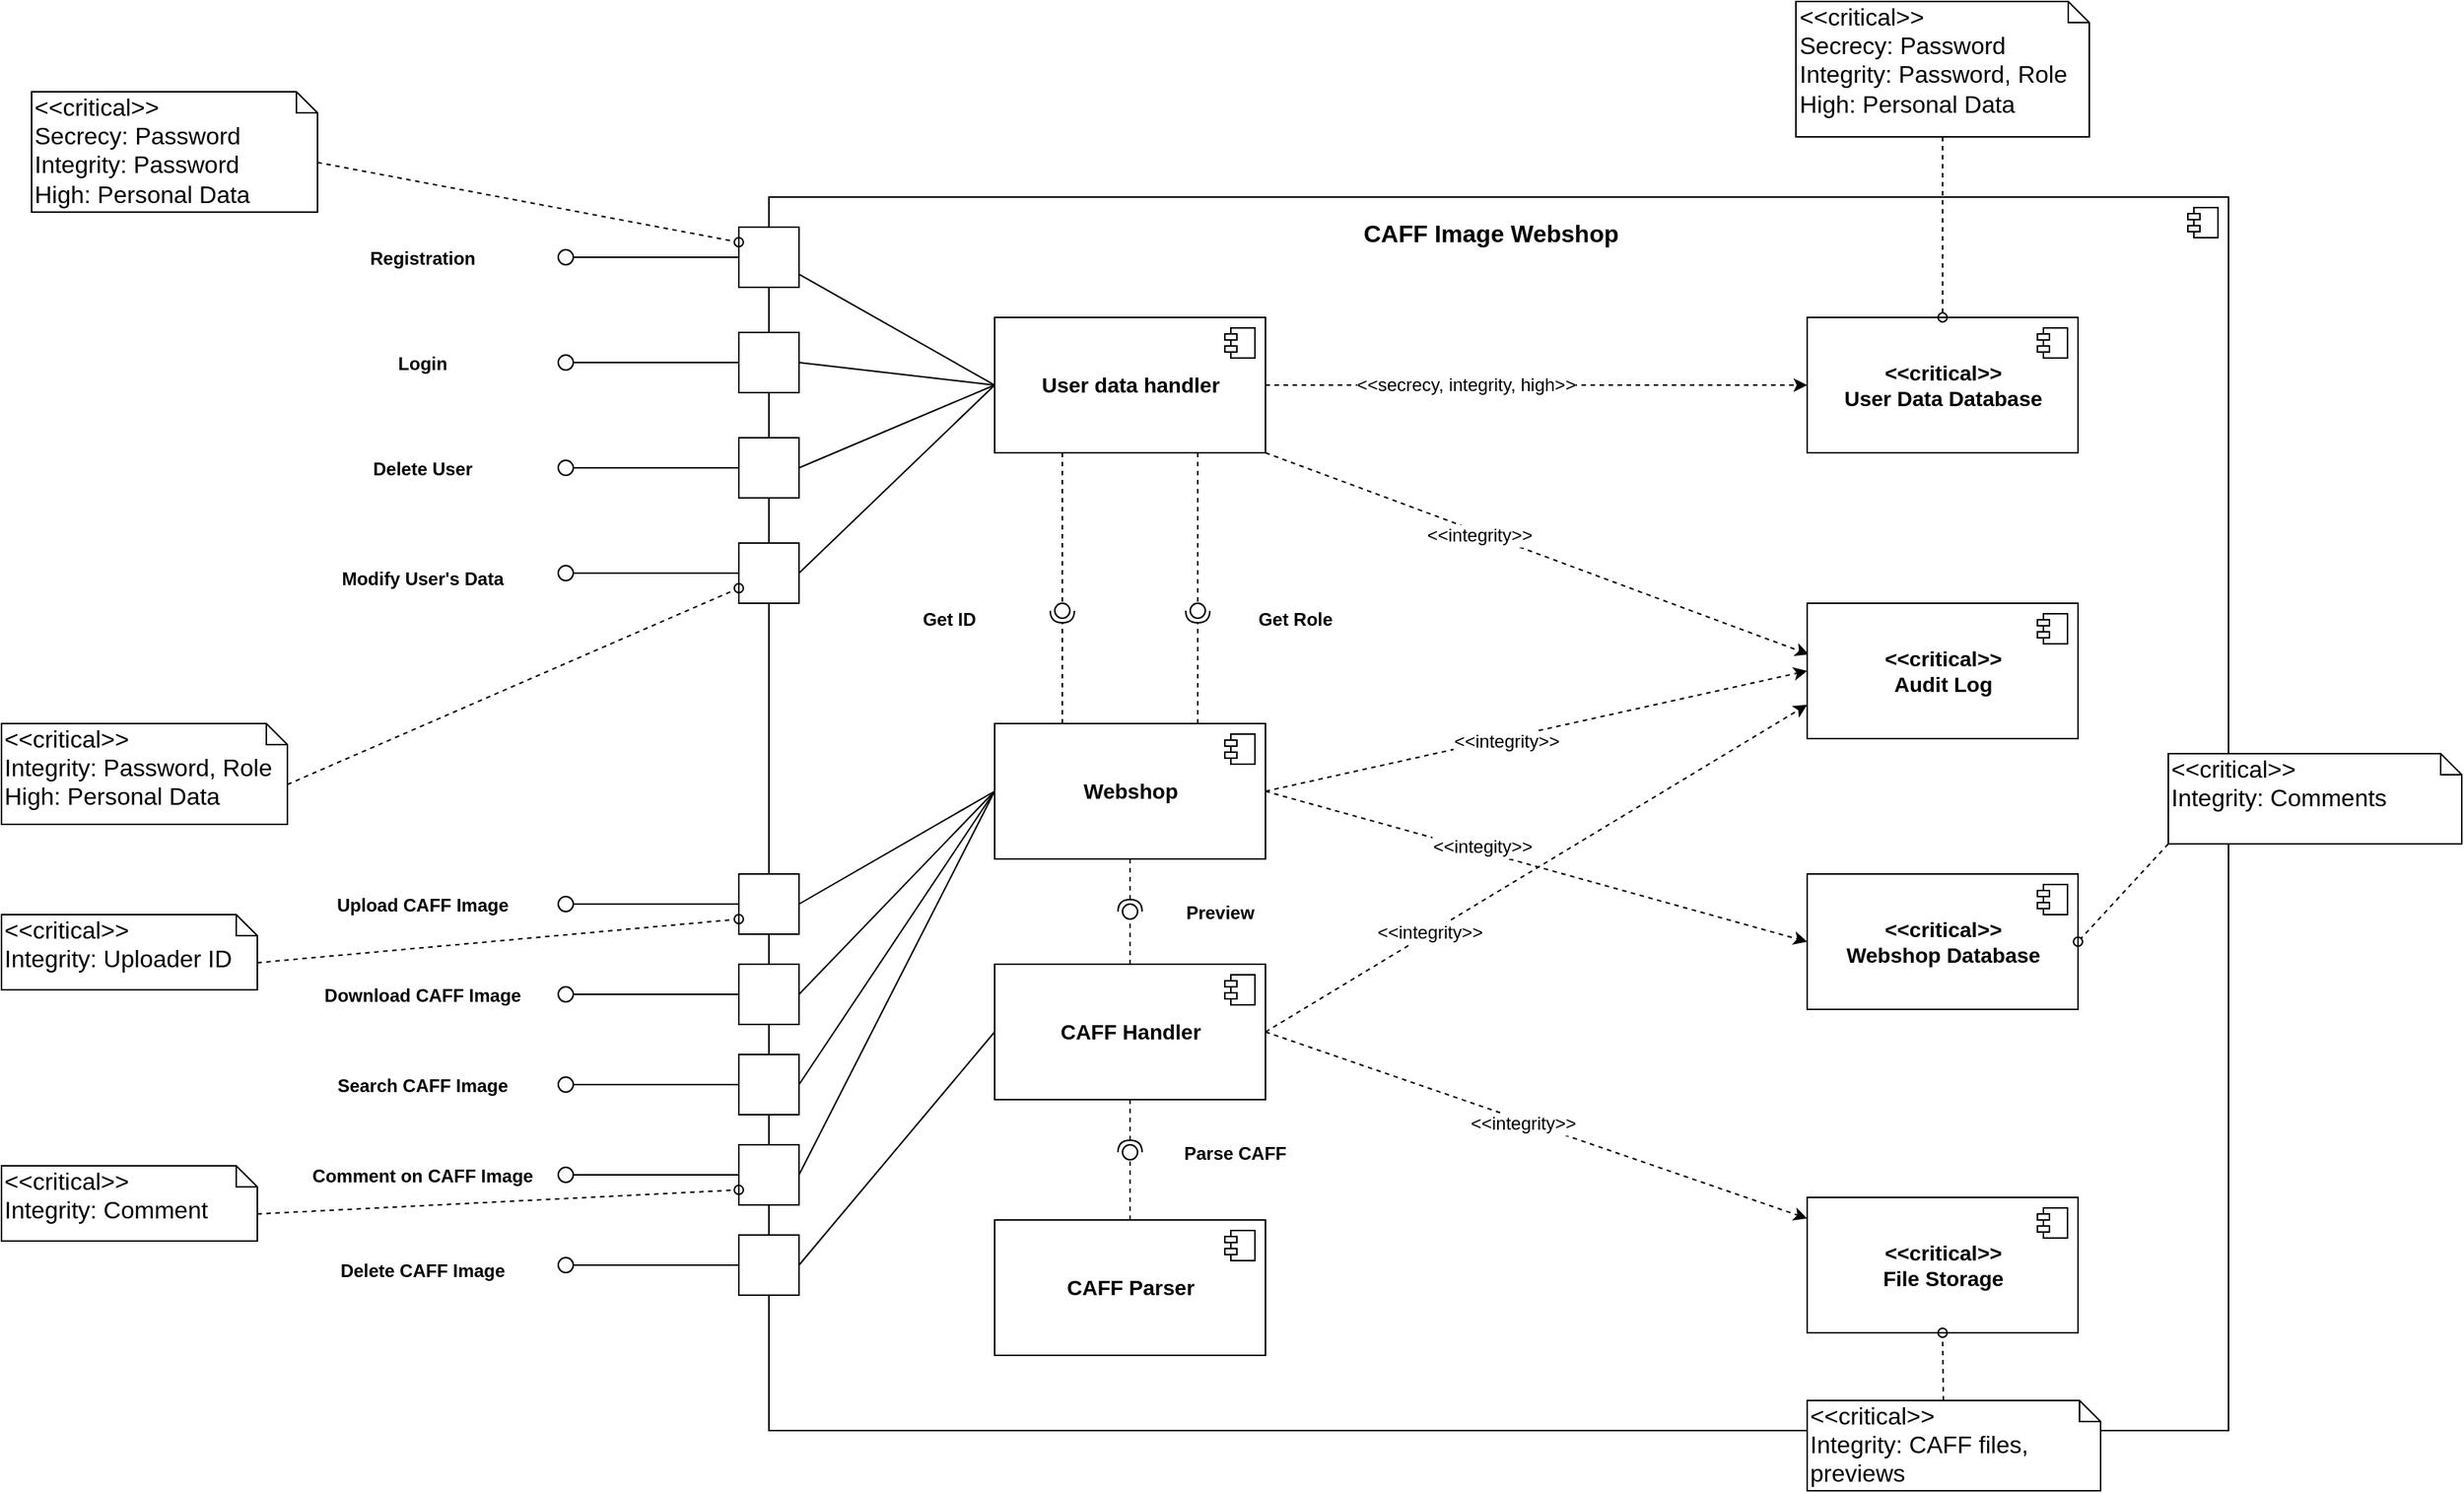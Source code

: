 <mxfile version="13.8.0" type="device"><diagram name="Page-1" id="5f0bae14-7c28-e335-631c-24af17079c00"><mxGraphModel dx="1384" dy="697" grid="1" gridSize="10" guides="1" tooltips="1" connect="1" arrows="1" fold="1" page="1" pageScale="1" pageWidth="2336" pageHeight="1654" background="#ffffff" math="0" shadow="0"><root><mxCell id="0"/><mxCell id="1" parent="0"/><mxCell id="bfVSDGWMhE9fx68twoCt-98" value="" style="group" parent="1" vertex="1" connectable="0"><mxGeometry x="620" y="290" width="990" height="860" as="geometry"/></mxCell><mxCell id="bfVSDGWMhE9fx68twoCt-9" value="" style="group" parent="bfVSDGWMhE9fx68twoCt-98" vertex="1" connectable="0"><mxGeometry width="990" height="860" as="geometry"/></mxCell><mxCell id="bfVSDGWMhE9fx68twoCt-7" value="" style="html=1;dropTarget=0;" parent="bfVSDGWMhE9fx68twoCt-9" vertex="1"><mxGeometry width="970" height="820" as="geometry"/></mxCell><mxCell id="bfVSDGWMhE9fx68twoCt-8" value="" style="shape=module;jettyWidth=8;jettyHeight=4;" parent="bfVSDGWMhE9fx68twoCt-7" vertex="1"><mxGeometry x="1" width="20" height="20" relative="1" as="geometry"><mxPoint x="-27" y="7" as="offset"/></mxGeometry></mxCell><mxCell id="bfVSDGWMhE9fx68twoCt-15" style="rounded=0;orthogonalLoop=1;jettySize=auto;html=1;exitX=1;exitY=0.5;exitDx=0;exitDy=0;entryX=0;entryY=0.5;entryDx=0;entryDy=0;dashed=1;" parent="bfVSDGWMhE9fx68twoCt-9" source="bfVSDGWMhE9fx68twoCt-5" target="bfVSDGWMhE9fx68twoCt-12" edge="1"><mxGeometry relative="1" as="geometry"/></mxCell><mxCell id="oaKc1U413clgue7g19aS-78" value="&lt;font style=&quot;font-size: 12px&quot;&gt;&amp;lt;&amp;lt;secrecy, integrity, high&amp;gt;&amp;gt;&lt;/font&gt;" style="edgeLabel;html=1;align=center;verticalAlign=middle;resizable=0;points=[];" vertex="1" connectable="0" parent="bfVSDGWMhE9fx68twoCt-15"><mxGeometry x="-0.26" relative="1" as="geometry"><mxPoint as="offset"/></mxGeometry></mxCell><mxCell id="bfVSDGWMhE9fx68twoCt-22" style="edgeStyle=none;rounded=0;orthogonalLoop=1;jettySize=auto;html=1;exitX=1;exitY=1;exitDx=0;exitDy=0;entryX=0.006;entryY=0.378;entryDx=0;entryDy=0;entryPerimeter=0;dashed=1;" parent="bfVSDGWMhE9fx68twoCt-9" source="bfVSDGWMhE9fx68twoCt-5" target="bfVSDGWMhE9fx68twoCt-19" edge="1"><mxGeometry relative="1" as="geometry"/></mxCell><mxCell id="oaKc1U413clgue7g19aS-79" value="&lt;font style=&quot;font-size: 12px&quot;&gt;&amp;lt;&amp;lt;integrity&amp;gt;&amp;gt;&lt;/font&gt;" style="edgeLabel;html=1;align=center;verticalAlign=middle;resizable=0;points=[];" vertex="1" connectable="0" parent="bfVSDGWMhE9fx68twoCt-22"><mxGeometry x="-0.206" y="-2" relative="1" as="geometry"><mxPoint x="-1" as="offset"/></mxGeometry></mxCell><mxCell id="bfVSDGWMhE9fx68twoCt-5" value="&lt;b&gt;&lt;font style=&quot;font-size: 14px&quot;&gt;User data handler&lt;br&gt;&lt;/font&gt;&lt;/b&gt;" style="html=1;dropTarget=0;" parent="bfVSDGWMhE9fx68twoCt-9" vertex="1"><mxGeometry x="150" y="80" width="180" height="90" as="geometry"/></mxCell><mxCell id="bfVSDGWMhE9fx68twoCt-6" value="" style="shape=module;jettyWidth=8;jettyHeight=4;" parent="bfVSDGWMhE9fx68twoCt-5" vertex="1"><mxGeometry x="1" width="20" height="20" relative="1" as="geometry"><mxPoint x="-27" y="7" as="offset"/></mxGeometry></mxCell><mxCell id="bfVSDGWMhE9fx68twoCt-18" style="edgeStyle=none;rounded=0;orthogonalLoop=1;jettySize=auto;html=1;exitX=1;exitY=0.5;exitDx=0;exitDy=0;dashed=1;" parent="bfVSDGWMhE9fx68twoCt-9" source="oaKc1U413clgue7g19aS-55" target="bfVSDGWMhE9fx68twoCt-16" edge="1"><mxGeometry relative="1" as="geometry"/></mxCell><mxCell id="oaKc1U413clgue7g19aS-83" value="&lt;font style=&quot;font-size: 12px&quot;&gt;&amp;lt;&amp;lt;integrity&amp;gt;&amp;gt;&lt;/font&gt;" style="edgeLabel;html=1;align=center;verticalAlign=middle;resizable=0;points=[];" vertex="1" connectable="0" parent="bfVSDGWMhE9fx68twoCt-18"><mxGeometry x="-0.049" y="-2" relative="1" as="geometry"><mxPoint as="offset"/></mxGeometry></mxCell><mxCell id="bfVSDGWMhE9fx68twoCt-23" style="edgeStyle=none;rounded=0;orthogonalLoop=1;jettySize=auto;html=1;exitX=1;exitY=0.5;exitDx=0;exitDy=0;entryX=0;entryY=0.5;entryDx=0;entryDy=0;dashed=1;" parent="bfVSDGWMhE9fx68twoCt-9" source="bfVSDGWMhE9fx68twoCt-10" target="bfVSDGWMhE9fx68twoCt-19" edge="1"><mxGeometry relative="1" as="geometry"/></mxCell><mxCell id="oaKc1U413clgue7g19aS-80" value="&lt;font style=&quot;font-size: 12px&quot;&gt;&amp;lt;&amp;lt;integrity&amp;gt;&amp;gt;&lt;/font&gt;" style="edgeLabel;html=1;align=center;verticalAlign=middle;resizable=0;points=[];" vertex="1" connectable="0" parent="bfVSDGWMhE9fx68twoCt-23"><mxGeometry x="-0.115" y="-3" relative="1" as="geometry"><mxPoint y="-1" as="offset"/></mxGeometry></mxCell><mxCell id="oaKc1U413clgue7g19aS-64" style="edgeStyle=none;rounded=0;orthogonalLoop=1;jettySize=auto;html=1;exitX=1;exitY=0.5;exitDx=0;exitDy=0;entryX=0;entryY=0.5;entryDx=0;entryDy=0;dashed=1;endArrow=classic;endFill=1;" edge="1" parent="bfVSDGWMhE9fx68twoCt-9" source="bfVSDGWMhE9fx68twoCt-10" target="oaKc1U413clgue7g19aS-62"><mxGeometry relative="1" as="geometry"/></mxCell><mxCell id="oaKc1U413clgue7g19aS-81" value="&lt;font style=&quot;font-size: 12px&quot;&gt;&amp;lt;&amp;lt;integity&amp;gt;&amp;gt;&lt;/font&gt;" style="edgeLabel;html=1;align=center;verticalAlign=middle;resizable=0;points=[];" vertex="1" connectable="0" parent="oaKc1U413clgue7g19aS-64"><mxGeometry x="-0.205" y="3" relative="1" as="geometry"><mxPoint as="offset"/></mxGeometry></mxCell><mxCell id="bfVSDGWMhE9fx68twoCt-10" value="&lt;font style=&quot;font-size: 14px&quot;&gt;&lt;b&gt;Webshop&lt;br&gt;&lt;/b&gt;&lt;/font&gt;" style="html=1;dropTarget=0;" parent="bfVSDGWMhE9fx68twoCt-9" vertex="1"><mxGeometry x="150" y="350" width="180" height="90" as="geometry"/></mxCell><mxCell id="bfVSDGWMhE9fx68twoCt-11" value="" style="shape=module;jettyWidth=8;jettyHeight=4;" parent="bfVSDGWMhE9fx68twoCt-10" vertex="1"><mxGeometry x="1" width="20" height="20" relative="1" as="geometry"><mxPoint x="-27" y="7" as="offset"/></mxGeometry></mxCell><mxCell id="bfVSDGWMhE9fx68twoCt-12" value="&lt;b&gt;&lt;font style=&quot;font-size: 14px&quot;&gt;&amp;lt;&amp;lt;critical&amp;gt;&amp;gt;&lt;br&gt;User Data Database&lt;/font&gt;&lt;/b&gt;" style="html=1;dropTarget=0;" parent="bfVSDGWMhE9fx68twoCt-9" vertex="1"><mxGeometry x="690" y="80" width="180" height="90" as="geometry"/></mxCell><mxCell id="bfVSDGWMhE9fx68twoCt-13" value="" style="shape=module;jettyWidth=8;jettyHeight=4;" parent="bfVSDGWMhE9fx68twoCt-12" vertex="1"><mxGeometry x="1" width="20" height="20" relative="1" as="geometry"><mxPoint x="-27" y="7" as="offset"/></mxGeometry></mxCell><mxCell id="bfVSDGWMhE9fx68twoCt-16" value="&lt;b&gt;&lt;font style=&quot;font-size: 14px&quot;&gt;&amp;lt;&amp;lt;critical&amp;gt;&amp;gt;&lt;br&gt;File Storage&lt;br&gt;&lt;/font&gt;&lt;/b&gt;" style="html=1;dropTarget=0;" parent="bfVSDGWMhE9fx68twoCt-9" vertex="1"><mxGeometry x="690" y="665" width="180" height="90" as="geometry"/></mxCell><mxCell id="bfVSDGWMhE9fx68twoCt-17" value="" style="shape=module;jettyWidth=8;jettyHeight=4;" parent="bfVSDGWMhE9fx68twoCt-16" vertex="1"><mxGeometry x="1" width="20" height="20" relative="1" as="geometry"><mxPoint x="-27" y="7" as="offset"/></mxGeometry></mxCell><mxCell id="bfVSDGWMhE9fx68twoCt-19" value="&lt;b&gt;&lt;font style=&quot;font-size: 14px&quot;&gt;&amp;lt;&amp;lt;critical&amp;gt;&amp;gt;&lt;br&gt;Audit Log&lt;br&gt;&lt;/font&gt;&lt;/b&gt;" style="html=1;dropTarget=0;" parent="bfVSDGWMhE9fx68twoCt-9" vertex="1"><mxGeometry x="690" y="270" width="180" height="90" as="geometry"/></mxCell><mxCell id="bfVSDGWMhE9fx68twoCt-20" value="" style="shape=module;jettyWidth=8;jettyHeight=4;" parent="bfVSDGWMhE9fx68twoCt-19" vertex="1"><mxGeometry x="1" width="20" height="20" relative="1" as="geometry"><mxPoint x="-27" y="7" as="offset"/></mxGeometry></mxCell><mxCell id="bfVSDGWMhE9fx68twoCt-30" value="Get ID" style="text;align=center;fontStyle=1;verticalAlign=middle;spacingLeft=3;spacingRight=3;strokeColor=none;rotatable=0;points=[[0,0.5],[1,0.5]];portConstraint=eastwest;" parent="bfVSDGWMhE9fx68twoCt-9" vertex="1"><mxGeometry x="80" y="267" width="80" height="26" as="geometry"/></mxCell><mxCell id="bfVSDGWMhE9fx68twoCt-36" value="" style="ellipse;whiteSpace=wrap;html=1;fontFamily=Helvetica;fontSize=12;fontColor=#000000;align=center;strokeColor=#000000;fillColor=#ffffff;points=[];aspect=fixed;resizable=0;" parent="bfVSDGWMhE9fx68twoCt-9" vertex="1"><mxGeometry x="190" y="270" width="10" height="10" as="geometry"/></mxCell><mxCell id="bfVSDGWMhE9fx68twoCt-35" value="" style="rounded=0;orthogonalLoop=1;jettySize=auto;html=1;endArrow=halfCircle;endFill=0;entryX=0.5;entryY=0.5;entryDx=0;entryDy=0;endSize=6;strokeWidth=1;dashed=1;exitX=0.25;exitY=0;exitDx=0;exitDy=0;" parent="bfVSDGWMhE9fx68twoCt-9" source="bfVSDGWMhE9fx68twoCt-10" target="bfVSDGWMhE9fx68twoCt-36" edge="1"><mxGeometry relative="1" as="geometry"><mxPoint x="740" y="635" as="sourcePoint"/><Array as="points"/></mxGeometry></mxCell><mxCell id="bfVSDGWMhE9fx68twoCt-34" value="" style="rounded=0;orthogonalLoop=1;jettySize=auto;html=1;endArrow=none;endFill=0;dashed=1;exitX=0.25;exitY=1;exitDx=0;exitDy=0;" parent="bfVSDGWMhE9fx68twoCt-9" source="bfVSDGWMhE9fx68twoCt-5" target="bfVSDGWMhE9fx68twoCt-36" edge="1"><mxGeometry relative="1" as="geometry"><mxPoint x="700" y="635" as="sourcePoint"/></mxGeometry></mxCell><mxCell id="bfVSDGWMhE9fx68twoCt-40" value="Get Role" style="text;align=center;fontStyle=1;verticalAlign=middle;spacingLeft=3;spacingRight=3;strokeColor=none;rotatable=0;points=[[0,0.5],[1,0.5]];portConstraint=eastwest;" parent="bfVSDGWMhE9fx68twoCt-9" vertex="1"><mxGeometry x="310" y="267" width="80" height="26" as="geometry"/></mxCell><mxCell id="bfVSDGWMhE9fx68twoCt-127" value="" style="group" parent="bfVSDGWMhE9fx68twoCt-9" vertex="1" connectable="0"><mxGeometry x="-140" y="690" width="160" height="40" as="geometry"/></mxCell><mxCell id="bfVSDGWMhE9fx68twoCt-128" value="" style="whiteSpace=wrap;html=1;aspect=fixed;" parent="bfVSDGWMhE9fx68twoCt-127" vertex="1"><mxGeometry x="120" width="40" height="40" as="geometry"/></mxCell><mxCell id="bfVSDGWMhE9fx68twoCt-129" value="" style="rounded=0;orthogonalLoop=1;jettySize=auto;html=1;endArrow=none;endFill=0;exitX=0;exitY=0.5;exitDx=0;exitDy=0;" parent="bfVSDGWMhE9fx68twoCt-127" source="bfVSDGWMhE9fx68twoCt-128" target="bfVSDGWMhE9fx68twoCt-130" edge="1"><mxGeometry relative="1" as="geometry"><mxPoint x="290" y="305" as="sourcePoint"/></mxGeometry></mxCell><mxCell id="bfVSDGWMhE9fx68twoCt-130" value="" style="ellipse;whiteSpace=wrap;html=1;fontFamily=Helvetica;fontSize=12;fontColor=#000000;align=center;strokeColor=#000000;fillColor=#ffffff;points=[];aspect=fixed;resizable=0;" parent="bfVSDGWMhE9fx68twoCt-127" vertex="1"><mxGeometry y="15" width="10" height="10" as="geometry"/></mxCell><mxCell id="bfVSDGWMhE9fx68twoCt-122" value="" style="group" parent="bfVSDGWMhE9fx68twoCt-9" vertex="1" connectable="0"><mxGeometry x="-140" y="230" width="160" height="40" as="geometry"/></mxCell><mxCell id="bfVSDGWMhE9fx68twoCt-123" value="" style="whiteSpace=wrap;html=1;aspect=fixed;" parent="bfVSDGWMhE9fx68twoCt-122" vertex="1"><mxGeometry x="120" width="40" height="40" as="geometry"/></mxCell><mxCell id="bfVSDGWMhE9fx68twoCt-124" value="" style="rounded=0;orthogonalLoop=1;jettySize=auto;html=1;endArrow=none;endFill=0;exitX=0;exitY=0.5;exitDx=0;exitDy=0;" parent="bfVSDGWMhE9fx68twoCt-122" source="bfVSDGWMhE9fx68twoCt-123" target="bfVSDGWMhE9fx68twoCt-125" edge="1"><mxGeometry relative="1" as="geometry"><mxPoint x="290" y="305" as="sourcePoint"/></mxGeometry></mxCell><mxCell id="bfVSDGWMhE9fx68twoCt-125" value="" style="ellipse;whiteSpace=wrap;html=1;fontFamily=Helvetica;fontSize=12;fontColor=#000000;align=center;strokeColor=#000000;fillColor=#ffffff;points=[];aspect=fixed;resizable=0;" parent="bfVSDGWMhE9fx68twoCt-122" vertex="1"><mxGeometry y="15" width="10" height="10" as="geometry"/></mxCell><mxCell id="bfVSDGWMhE9fx68twoCt-162" style="edgeStyle=none;rounded=0;orthogonalLoop=1;jettySize=auto;html=1;exitX=1;exitY=0.5;exitDx=0;exitDy=0;entryX=0;entryY=0.5;entryDx=0;entryDy=0;endArrow=none;endFill=0;" parent="bfVSDGWMhE9fx68twoCt-9" source="bfVSDGWMhE9fx68twoCt-123" target="bfVSDGWMhE9fx68twoCt-5" edge="1"><mxGeometry relative="1" as="geometry"/></mxCell><mxCell id="bfVSDGWMhE9fx68twoCt-167" style="edgeStyle=none;rounded=0;orthogonalLoop=1;jettySize=auto;html=1;exitX=1;exitY=0.5;exitDx=0;exitDy=0;entryX=0;entryY=0.5;entryDx=0;entryDy=0;endArrow=none;endFill=0;" parent="bfVSDGWMhE9fx68twoCt-9" source="bfVSDGWMhE9fx68twoCt-128" target="oaKc1U413clgue7g19aS-55" edge="1"><mxGeometry relative="1" as="geometry"/></mxCell><mxCell id="bfVSDGWMhE9fx68twoCt-168" value="CAFF Image Webshop" style="text;align=center;fontStyle=1;verticalAlign=middle;spacingLeft=3;spacingRight=3;strokeColor=none;rotatable=0;points=[[0,0.5],[1,0.5]];portConstraint=eastwest;fontSize=16;" parent="bfVSDGWMhE9fx68twoCt-9" vertex="1"><mxGeometry x="440" y="10" width="80" height="26" as="geometry"/></mxCell><mxCell id="oaKc1U413clgue7g19aS-1" value="&lt;font style=&quot;font-size: 14px&quot;&gt;&lt;b&gt;CAFF Parser&lt;br&gt;&lt;/b&gt;&lt;/font&gt;" style="html=1;dropTarget=0;" vertex="1" parent="bfVSDGWMhE9fx68twoCt-9"><mxGeometry x="150" y="680" width="180" height="90" as="geometry"/></mxCell><mxCell id="oaKc1U413clgue7g19aS-2" value="" style="shape=module;jettyWidth=8;jettyHeight=4;" vertex="1" parent="oaKc1U413clgue7g19aS-1"><mxGeometry x="1" width="20" height="20" relative="1" as="geometry"><mxPoint x="-27" y="7" as="offset"/></mxGeometry></mxCell><mxCell id="oaKc1U413clgue7g19aS-8" value="" style="rounded=0;orthogonalLoop=1;jettySize=auto;html=1;endArrow=none;endFill=0;exitX=0.5;exitY=0;exitDx=0;exitDy=0;dashed=1;" edge="1" target="oaKc1U413clgue7g19aS-10" parent="bfVSDGWMhE9fx68twoCt-9" source="oaKc1U413clgue7g19aS-1"><mxGeometry relative="1" as="geometry"><mxPoint x="175" y="639" as="sourcePoint"/></mxGeometry></mxCell><mxCell id="oaKc1U413clgue7g19aS-9" value="" style="rounded=0;orthogonalLoop=1;jettySize=auto;html=1;endArrow=halfCircle;endFill=0;entryX=0.5;entryY=0.5;entryDx=0;entryDy=0;endSize=6;strokeWidth=1;exitX=0.5;exitY=1;exitDx=0;exitDy=0;dashed=1;" edge="1" target="oaKc1U413clgue7g19aS-10" parent="bfVSDGWMhE9fx68twoCt-9" source="oaKc1U413clgue7g19aS-55"><mxGeometry relative="1" as="geometry"><mxPoint x="215" y="639" as="sourcePoint"/></mxGeometry></mxCell><mxCell id="oaKc1U413clgue7g19aS-10" value="" style="ellipse;whiteSpace=wrap;html=1;fontFamily=Helvetica;fontSize=12;fontColor=#000000;align=center;strokeColor=#000000;fillColor=#ffffff;points=[];aspect=fixed;resizable=0;" vertex="1" parent="bfVSDGWMhE9fx68twoCt-9"><mxGeometry x="235" y="630" width="10" height="10" as="geometry"/></mxCell><mxCell id="oaKc1U413clgue7g19aS-11" value="Parse CAFF" style="text;align=center;fontStyle=1;verticalAlign=middle;spacingLeft=3;spacingRight=3;strokeColor=none;rotatable=0;points=[[0,0.5],[1,0.5]];portConstraint=eastwest;" vertex="1" parent="bfVSDGWMhE9fx68twoCt-9"><mxGeometry x="270" y="622" width="80" height="26" as="geometry"/></mxCell><mxCell id="oaKc1U413clgue7g19aS-61" style="rounded=0;orthogonalLoop=1;jettySize=auto;html=1;exitX=1;exitY=0.5;exitDx=0;exitDy=0;entryX=0;entryY=0.75;entryDx=0;entryDy=0;dashed=1;endArrow=classic;endFill=1;" edge="1" parent="bfVSDGWMhE9fx68twoCt-9" source="oaKc1U413clgue7g19aS-55" target="bfVSDGWMhE9fx68twoCt-19"><mxGeometry relative="1" as="geometry"/></mxCell><mxCell id="oaKc1U413clgue7g19aS-82" value="&lt;font style=&quot;font-size: 12px&quot;&gt;&amp;lt;&amp;lt;integrity&amp;gt;&amp;gt;&lt;/font&gt;" style="edgeLabel;html=1;align=center;verticalAlign=middle;resizable=0;points=[];" vertex="1" connectable="0" parent="oaKc1U413clgue7g19aS-61"><mxGeometry x="-0.393" relative="1" as="geometry"><mxPoint as="offset"/></mxGeometry></mxCell><mxCell id="oaKc1U413clgue7g19aS-55" value="&lt;font style=&quot;font-size: 14px&quot;&gt;&lt;b&gt;CAFF Handler&lt;br&gt;&lt;/b&gt;&lt;/font&gt;" style="html=1;dropTarget=0;" vertex="1" parent="bfVSDGWMhE9fx68twoCt-9"><mxGeometry x="150" y="510" width="180" height="90" as="geometry"/></mxCell><mxCell id="oaKc1U413clgue7g19aS-56" value="" style="shape=module;jettyWidth=8;jettyHeight=4;" vertex="1" parent="oaKc1U413clgue7g19aS-55"><mxGeometry x="1" width="20" height="20" relative="1" as="geometry"><mxPoint x="-27" y="7" as="offset"/></mxGeometry></mxCell><mxCell id="oaKc1U413clgue7g19aS-57" value="" style="rounded=0;orthogonalLoop=1;jettySize=auto;html=1;endArrow=none;endFill=0;dashed=1;exitX=0.5;exitY=0;exitDx=0;exitDy=0;" edge="1" target="oaKc1U413clgue7g19aS-59" parent="bfVSDGWMhE9fx68twoCt-9" source="oaKc1U413clgue7g19aS-55"><mxGeometry relative="1" as="geometry"><mxPoint x="230" y="488" as="sourcePoint"/></mxGeometry></mxCell><mxCell id="oaKc1U413clgue7g19aS-58" value="" style="rounded=0;orthogonalLoop=1;jettySize=auto;html=1;endArrow=halfCircle;endFill=0;entryX=0.5;entryY=0.5;entryDx=0;entryDy=0;endSize=6;strokeWidth=1;dashed=1;exitX=0.5;exitY=1;exitDx=0;exitDy=0;" edge="1" target="oaKc1U413clgue7g19aS-59" parent="bfVSDGWMhE9fx68twoCt-9" source="bfVSDGWMhE9fx68twoCt-10"><mxGeometry relative="1" as="geometry"><mxPoint x="270" y="488" as="sourcePoint"/></mxGeometry></mxCell><mxCell id="oaKc1U413clgue7g19aS-59" value="" style="ellipse;whiteSpace=wrap;html=1;fontFamily=Helvetica;fontSize=12;fontColor=#000000;align=center;strokeColor=#000000;fillColor=#ffffff;points=[];aspect=fixed;resizable=0;" vertex="1" parent="bfVSDGWMhE9fx68twoCt-9"><mxGeometry x="235" y="470" width="10" height="10" as="geometry"/></mxCell><mxCell id="oaKc1U413clgue7g19aS-60" value="Preview" style="text;align=center;fontStyle=1;verticalAlign=middle;spacingLeft=3;spacingRight=3;strokeColor=none;rotatable=0;points=[[0,0.5],[1,0.5]];portConstraint=eastwest;" vertex="1" parent="bfVSDGWMhE9fx68twoCt-9"><mxGeometry x="260" y="462" width="80" height="26" as="geometry"/></mxCell><mxCell id="oaKc1U413clgue7g19aS-62" value="&lt;b&gt;&lt;font style=&quot;font-size: 14px&quot;&gt;&amp;lt;&amp;lt;critical&amp;gt;&amp;gt;&lt;br&gt;Webshop Database&lt;br&gt;&lt;/font&gt;&lt;/b&gt;" style="html=1;dropTarget=0;" vertex="1" parent="bfVSDGWMhE9fx68twoCt-9"><mxGeometry x="690" y="450" width="180" height="90" as="geometry"/></mxCell><mxCell id="oaKc1U413clgue7g19aS-63" value="" style="shape=module;jettyWidth=8;jettyHeight=4;" vertex="1" parent="oaKc1U413clgue7g19aS-62"><mxGeometry x="1" width="20" height="20" relative="1" as="geometry"><mxPoint x="-27" y="7" as="offset"/></mxGeometry></mxCell><mxCell id="oaKc1U413clgue7g19aS-69" style="edgeStyle=none;rounded=0;orthogonalLoop=1;jettySize=auto;html=1;exitX=0;exitY=0;exitDx=90.5;exitDy=0;exitPerimeter=0;entryX=0.5;entryY=1;entryDx=0;entryDy=0;dashed=1;endArrow=oval;endFill=0;" edge="1" parent="bfVSDGWMhE9fx68twoCt-9" source="oaKc1U413clgue7g19aS-68" target="bfVSDGWMhE9fx68twoCt-16"><mxGeometry relative="1" as="geometry"/></mxCell><mxCell id="oaKc1U413clgue7g19aS-68" value="&lt;div&gt;&amp;lt;&amp;lt;critical&amp;gt;&amp;gt;&lt;/div&gt;&lt;div&gt;Integrity: CAFF files, previews&lt;br&gt;&lt;/div&gt;" style="shape=note;whiteSpace=wrap;html=1;size=14;verticalAlign=top;align=left;spacingTop=-6;fontSize=16;" vertex="1" parent="bfVSDGWMhE9fx68twoCt-9"><mxGeometry x="690" y="800" width="195" height="60" as="geometry"/></mxCell><mxCell id="bfVSDGWMhE9fx68twoCt-39" value="" style="ellipse;whiteSpace=wrap;html=1;fontFamily=Helvetica;fontSize=12;fontColor=#000000;align=center;strokeColor=#000000;fillColor=#ffffff;points=[];aspect=fixed;resizable=0;" parent="bfVSDGWMhE9fx68twoCt-98" vertex="1"><mxGeometry x="280" y="270" width="10" height="10" as="geometry"/></mxCell><mxCell id="bfVSDGWMhE9fx68twoCt-37" value="" style="rounded=0;orthogonalLoop=1;jettySize=auto;html=1;endArrow=none;endFill=0;dashed=1;exitX=0.75;exitY=1;exitDx=0;exitDy=0;" parent="bfVSDGWMhE9fx68twoCt-98" source="bfVSDGWMhE9fx68twoCt-5" target="bfVSDGWMhE9fx68twoCt-39" edge="1"><mxGeometry relative="1" as="geometry"><mxPoint x="1140" y="805" as="sourcePoint"/></mxGeometry></mxCell><mxCell id="bfVSDGWMhE9fx68twoCt-38" value="" style="rounded=0;orthogonalLoop=1;jettySize=auto;html=1;endArrow=halfCircle;endFill=0;entryX=0.5;entryY=0.5;entryDx=0;entryDy=0;endSize=6;strokeWidth=1;dashed=1;exitX=0.75;exitY=0;exitDx=0;exitDy=0;" parent="bfVSDGWMhE9fx68twoCt-98" source="bfVSDGWMhE9fx68twoCt-10" target="bfVSDGWMhE9fx68twoCt-39" edge="1"><mxGeometry relative="1" as="geometry"><mxPoint x="1180" y="805" as="sourcePoint"/></mxGeometry></mxCell><mxCell id="bfVSDGWMhE9fx68twoCt-108" value="" style="group" parent="1" vertex="1" connectable="0"><mxGeometry x="480" y="310" width="160" height="40" as="geometry"/></mxCell><mxCell id="bfVSDGWMhE9fx68twoCt-70" value="" style="whiteSpace=wrap;html=1;aspect=fixed;" parent="bfVSDGWMhE9fx68twoCt-108" vertex="1"><mxGeometry x="120" width="40" height="40" as="geometry"/></mxCell><mxCell id="bfVSDGWMhE9fx68twoCt-105" value="" style="rounded=0;orthogonalLoop=1;jettySize=auto;html=1;endArrow=none;endFill=0;exitX=0;exitY=0.5;exitDx=0;exitDy=0;" parent="bfVSDGWMhE9fx68twoCt-108" source="bfVSDGWMhE9fx68twoCt-70" target="bfVSDGWMhE9fx68twoCt-107" edge="1"><mxGeometry relative="1" as="geometry"><mxPoint x="290" y="305" as="sourcePoint"/></mxGeometry></mxCell><mxCell id="bfVSDGWMhE9fx68twoCt-107" value="" style="ellipse;whiteSpace=wrap;html=1;fontFamily=Helvetica;fontSize=12;fontColor=#000000;align=center;strokeColor=#000000;fillColor=#ffffff;points=[];aspect=fixed;resizable=0;" parent="bfVSDGWMhE9fx68twoCt-108" vertex="1"><mxGeometry y="15" width="10" height="10" as="geometry"/></mxCell><mxCell id="bfVSDGWMhE9fx68twoCt-114" value="" style="group" parent="1" vertex="1" connectable="0"><mxGeometry x="480" y="380" width="160" height="40" as="geometry"/></mxCell><mxCell id="bfVSDGWMhE9fx68twoCt-115" value="" style="whiteSpace=wrap;html=1;aspect=fixed;" parent="bfVSDGWMhE9fx68twoCt-114" vertex="1"><mxGeometry x="120" width="40" height="40" as="geometry"/></mxCell><mxCell id="bfVSDGWMhE9fx68twoCt-116" value="" style="rounded=0;orthogonalLoop=1;jettySize=auto;html=1;endArrow=none;endFill=0;exitX=0;exitY=0.5;exitDx=0;exitDy=0;" parent="bfVSDGWMhE9fx68twoCt-114" source="bfVSDGWMhE9fx68twoCt-115" target="bfVSDGWMhE9fx68twoCt-117" edge="1"><mxGeometry relative="1" as="geometry"><mxPoint x="290" y="305" as="sourcePoint"/></mxGeometry></mxCell><mxCell id="bfVSDGWMhE9fx68twoCt-117" value="" style="ellipse;whiteSpace=wrap;html=1;fontFamily=Helvetica;fontSize=12;fontColor=#000000;align=center;strokeColor=#000000;fillColor=#ffffff;points=[];aspect=fixed;resizable=0;" parent="bfVSDGWMhE9fx68twoCt-114" vertex="1"><mxGeometry y="15" width="10" height="10" as="geometry"/></mxCell><mxCell id="bfVSDGWMhE9fx68twoCt-118" value="" style="group" parent="1" vertex="1" connectable="0"><mxGeometry x="480" y="450" width="160" height="40" as="geometry"/></mxCell><mxCell id="bfVSDGWMhE9fx68twoCt-119" value="" style="whiteSpace=wrap;html=1;aspect=fixed;" parent="bfVSDGWMhE9fx68twoCt-118" vertex="1"><mxGeometry x="120" width="40" height="40" as="geometry"/></mxCell><mxCell id="bfVSDGWMhE9fx68twoCt-120" value="" style="rounded=0;orthogonalLoop=1;jettySize=auto;html=1;endArrow=none;endFill=0;exitX=0;exitY=0.5;exitDx=0;exitDy=0;" parent="bfVSDGWMhE9fx68twoCt-118" source="bfVSDGWMhE9fx68twoCt-119" target="bfVSDGWMhE9fx68twoCt-121" edge="1"><mxGeometry relative="1" as="geometry"><mxPoint x="290" y="305" as="sourcePoint"/></mxGeometry></mxCell><mxCell id="bfVSDGWMhE9fx68twoCt-121" value="" style="ellipse;whiteSpace=wrap;html=1;fontFamily=Helvetica;fontSize=12;fontColor=#000000;align=center;strokeColor=#000000;fillColor=#ffffff;points=[];aspect=fixed;resizable=0;" parent="bfVSDGWMhE9fx68twoCt-118" vertex="1"><mxGeometry y="15" width="10" height="10" as="geometry"/></mxCell><mxCell id="bfVSDGWMhE9fx68twoCt-131" value="" style="group" parent="1" vertex="1" connectable="0"><mxGeometry x="480" y="920" width="160" height="40" as="geometry"/></mxCell><mxCell id="bfVSDGWMhE9fx68twoCt-132" value="" style="whiteSpace=wrap;html=1;aspect=fixed;" parent="bfVSDGWMhE9fx68twoCt-131" vertex="1"><mxGeometry x="120" width="40" height="40" as="geometry"/></mxCell><mxCell id="bfVSDGWMhE9fx68twoCt-133" value="" style="rounded=0;orthogonalLoop=1;jettySize=auto;html=1;endArrow=none;endFill=0;exitX=0;exitY=0.5;exitDx=0;exitDy=0;" parent="bfVSDGWMhE9fx68twoCt-131" source="bfVSDGWMhE9fx68twoCt-132" target="bfVSDGWMhE9fx68twoCt-134" edge="1"><mxGeometry relative="1" as="geometry"><mxPoint x="290" y="305" as="sourcePoint"/></mxGeometry></mxCell><mxCell id="bfVSDGWMhE9fx68twoCt-134" value="" style="ellipse;whiteSpace=wrap;html=1;fontFamily=Helvetica;fontSize=12;fontColor=#000000;align=center;strokeColor=#000000;fillColor=#ffffff;points=[];aspect=fixed;resizable=0;" parent="bfVSDGWMhE9fx68twoCt-131" vertex="1"><mxGeometry y="15" width="10" height="10" as="geometry"/></mxCell><mxCell id="bfVSDGWMhE9fx68twoCt-135" value="" style="group" parent="1" vertex="1" connectable="0"><mxGeometry x="480" y="860" width="160" height="40" as="geometry"/></mxCell><mxCell id="bfVSDGWMhE9fx68twoCt-136" value="" style="whiteSpace=wrap;html=1;aspect=fixed;" parent="bfVSDGWMhE9fx68twoCt-135" vertex="1"><mxGeometry x="120" width="40" height="40" as="geometry"/></mxCell><mxCell id="bfVSDGWMhE9fx68twoCt-137" value="" style="rounded=0;orthogonalLoop=1;jettySize=auto;html=1;endArrow=none;endFill=0;exitX=0;exitY=0.5;exitDx=0;exitDy=0;" parent="bfVSDGWMhE9fx68twoCt-135" source="bfVSDGWMhE9fx68twoCt-136" target="bfVSDGWMhE9fx68twoCt-138" edge="1"><mxGeometry relative="1" as="geometry"><mxPoint x="290" y="305" as="sourcePoint"/></mxGeometry></mxCell><mxCell id="bfVSDGWMhE9fx68twoCt-138" value="" style="ellipse;whiteSpace=wrap;html=1;fontFamily=Helvetica;fontSize=12;fontColor=#000000;align=center;strokeColor=#000000;fillColor=#ffffff;points=[];aspect=fixed;resizable=0;" parent="bfVSDGWMhE9fx68twoCt-135" vertex="1"><mxGeometry y="15" width="10" height="10" as="geometry"/></mxCell><mxCell id="bfVSDGWMhE9fx68twoCt-139" value="" style="group" parent="1" vertex="1" connectable="0"><mxGeometry x="480" y="800" width="160" height="40" as="geometry"/></mxCell><mxCell id="bfVSDGWMhE9fx68twoCt-140" value="" style="whiteSpace=wrap;html=1;aspect=fixed;" parent="bfVSDGWMhE9fx68twoCt-139" vertex="1"><mxGeometry x="120" width="40" height="40" as="geometry"/></mxCell><mxCell id="bfVSDGWMhE9fx68twoCt-141" value="" style="rounded=0;orthogonalLoop=1;jettySize=auto;html=1;endArrow=none;endFill=0;exitX=0;exitY=0.5;exitDx=0;exitDy=0;" parent="bfVSDGWMhE9fx68twoCt-139" source="bfVSDGWMhE9fx68twoCt-140" target="bfVSDGWMhE9fx68twoCt-142" edge="1"><mxGeometry relative="1" as="geometry"><mxPoint x="290" y="305" as="sourcePoint"/></mxGeometry></mxCell><mxCell id="bfVSDGWMhE9fx68twoCt-142" value="" style="ellipse;whiteSpace=wrap;html=1;fontFamily=Helvetica;fontSize=12;fontColor=#000000;align=center;strokeColor=#000000;fillColor=#ffffff;points=[];aspect=fixed;resizable=0;" parent="bfVSDGWMhE9fx68twoCt-139" vertex="1"><mxGeometry y="15" width="10" height="10" as="geometry"/></mxCell><mxCell id="bfVSDGWMhE9fx68twoCt-143" value="" style="group" parent="1" vertex="1" connectable="0"><mxGeometry x="480" y="740" width="160" height="40" as="geometry"/></mxCell><mxCell id="bfVSDGWMhE9fx68twoCt-144" value="" style="whiteSpace=wrap;html=1;aspect=fixed;" parent="bfVSDGWMhE9fx68twoCt-143" vertex="1"><mxGeometry x="120" width="40" height="40" as="geometry"/></mxCell><mxCell id="bfVSDGWMhE9fx68twoCt-145" value="" style="rounded=0;orthogonalLoop=1;jettySize=auto;html=1;endArrow=none;endFill=0;exitX=0;exitY=0.5;exitDx=0;exitDy=0;" parent="bfVSDGWMhE9fx68twoCt-143" source="bfVSDGWMhE9fx68twoCt-144" target="bfVSDGWMhE9fx68twoCt-146" edge="1"><mxGeometry relative="1" as="geometry"><mxPoint x="290" y="305" as="sourcePoint"/></mxGeometry></mxCell><mxCell id="bfVSDGWMhE9fx68twoCt-146" value="" style="ellipse;whiteSpace=wrap;html=1;fontFamily=Helvetica;fontSize=12;fontColor=#000000;align=center;strokeColor=#000000;fillColor=#ffffff;points=[];aspect=fixed;resizable=0;" parent="bfVSDGWMhE9fx68twoCt-143" vertex="1"><mxGeometry y="15" width="10" height="10" as="geometry"/></mxCell><mxCell id="bfVSDGWMhE9fx68twoCt-147" value="Registration" style="text;align=center;fontStyle=1;verticalAlign=middle;spacingLeft=3;spacingRight=3;strokeColor=none;rotatable=0;points=[[0,0.5],[1,0.5]];portConstraint=eastwest;" parent="1" vertex="1"><mxGeometry x="350" y="317" width="80" height="26" as="geometry"/></mxCell><mxCell id="bfVSDGWMhE9fx68twoCt-148" value="Login" style="text;align=center;fontStyle=1;verticalAlign=middle;spacingLeft=3;spacingRight=3;strokeColor=none;rotatable=0;points=[[0,0.5],[1,0.5]];portConstraint=eastwest;" parent="1" vertex="1"><mxGeometry x="350" y="387" width="80" height="26" as="geometry"/></mxCell><mxCell id="bfVSDGWMhE9fx68twoCt-149" value="Delete User" style="text;align=center;fontStyle=1;verticalAlign=middle;spacingLeft=3;spacingRight=3;strokeColor=none;rotatable=0;points=[[0,0.5],[1,0.5]];portConstraint=eastwest;" parent="1" vertex="1"><mxGeometry x="350" y="457" width="80" height="26" as="geometry"/></mxCell><mxCell id="bfVSDGWMhE9fx68twoCt-150" value="Modify User's Data" style="text;align=center;fontStyle=1;verticalAlign=middle;spacingLeft=3;spacingRight=3;strokeColor=none;rotatable=0;points=[[0,0.5],[1,0.5]];portConstraint=eastwest;" parent="1" vertex="1"><mxGeometry x="350" y="530" width="80" height="26" as="geometry"/></mxCell><mxCell id="bfVSDGWMhE9fx68twoCt-151" value="Upload CAFF Image" style="text;align=center;fontStyle=1;verticalAlign=middle;spacingLeft=3;spacingRight=3;strokeColor=none;rotatable=0;points=[[0,0.5],[1,0.5]];portConstraint=eastwest;" parent="1" vertex="1"><mxGeometry x="350" y="747" width="80" height="26" as="geometry"/></mxCell><mxCell id="bfVSDGWMhE9fx68twoCt-152" value="Download CAFF Image" style="text;align=center;fontStyle=1;verticalAlign=middle;spacingLeft=3;spacingRight=3;strokeColor=none;rotatable=0;points=[[0,0.5],[1,0.5]];portConstraint=eastwest;" parent="1" vertex="1"><mxGeometry x="350" y="807" width="80" height="26" as="geometry"/></mxCell><mxCell id="bfVSDGWMhE9fx68twoCt-153" value="Search CAFF Image" style="text;align=center;fontStyle=1;verticalAlign=middle;spacingLeft=3;spacingRight=3;strokeColor=none;rotatable=0;points=[[0,0.5],[1,0.5]];portConstraint=eastwest;" parent="1" vertex="1"><mxGeometry x="350" y="867" width="80" height="26" as="geometry"/></mxCell><mxCell id="bfVSDGWMhE9fx68twoCt-154" value="Comment on CAFF Image" style="text;align=center;fontStyle=1;verticalAlign=middle;spacingLeft=3;spacingRight=3;strokeColor=none;rotatable=0;points=[[0,0.5],[1,0.5]];portConstraint=eastwest;" parent="1" vertex="1"><mxGeometry x="350" y="927" width="80" height="26" as="geometry"/></mxCell><mxCell id="bfVSDGWMhE9fx68twoCt-155" value="Delete CAFF Image" style="text;align=center;fontStyle=1;verticalAlign=middle;spacingLeft=3;spacingRight=3;strokeColor=none;rotatable=0;points=[[0,0.5],[1,0.5]];portConstraint=eastwest;" parent="1" vertex="1"><mxGeometry x="350" y="990" width="80" height="26" as="geometry"/></mxCell><mxCell id="bfVSDGWMhE9fx68twoCt-156" style="edgeStyle=none;rounded=0;orthogonalLoop=1;jettySize=auto;html=1;entryX=0;entryY=0.5;entryDx=0;entryDy=0;endArrow=none;endFill=0;" parent="1" source="bfVSDGWMhE9fx68twoCt-70" target="bfVSDGWMhE9fx68twoCt-5" edge="1"><mxGeometry relative="1" as="geometry"/></mxCell><mxCell id="bfVSDGWMhE9fx68twoCt-157" style="edgeStyle=none;rounded=0;orthogonalLoop=1;jettySize=auto;html=1;exitX=1;exitY=0.5;exitDx=0;exitDy=0;entryX=0;entryY=0.5;entryDx=0;entryDy=0;endArrow=none;endFill=0;" parent="1" source="bfVSDGWMhE9fx68twoCt-115" target="bfVSDGWMhE9fx68twoCt-5" edge="1"><mxGeometry relative="1" as="geometry"/></mxCell><mxCell id="bfVSDGWMhE9fx68twoCt-159" style="edgeStyle=none;rounded=0;orthogonalLoop=1;jettySize=auto;html=1;exitX=1;exitY=0.5;exitDx=0;exitDy=0;entryX=0;entryY=0.5;entryDx=0;entryDy=0;endArrow=none;endFill=0;" parent="1" source="bfVSDGWMhE9fx68twoCt-119" target="bfVSDGWMhE9fx68twoCt-5" edge="1"><mxGeometry relative="1" as="geometry"/></mxCell><mxCell id="bfVSDGWMhE9fx68twoCt-163" style="edgeStyle=none;rounded=0;orthogonalLoop=1;jettySize=auto;html=1;exitX=1;exitY=0.5;exitDx=0;exitDy=0;entryX=0;entryY=0.5;entryDx=0;entryDy=0;endArrow=none;endFill=0;" parent="1" source="bfVSDGWMhE9fx68twoCt-144" target="bfVSDGWMhE9fx68twoCt-10" edge="1"><mxGeometry relative="1" as="geometry"/></mxCell><mxCell id="bfVSDGWMhE9fx68twoCt-164" style="edgeStyle=none;rounded=0;orthogonalLoop=1;jettySize=auto;html=1;exitX=1;exitY=0.5;exitDx=0;exitDy=0;entryX=0;entryY=0.5;entryDx=0;entryDy=0;endArrow=none;endFill=0;" parent="1" source="bfVSDGWMhE9fx68twoCt-140" target="bfVSDGWMhE9fx68twoCt-10" edge="1"><mxGeometry relative="1" as="geometry"/></mxCell><mxCell id="bfVSDGWMhE9fx68twoCt-165" style="edgeStyle=none;rounded=0;orthogonalLoop=1;jettySize=auto;html=1;exitX=1;exitY=0.5;exitDx=0;exitDy=0;entryX=0;entryY=0.5;entryDx=0;entryDy=0;endArrow=none;endFill=0;" parent="1" source="bfVSDGWMhE9fx68twoCt-136" target="bfVSDGWMhE9fx68twoCt-10" edge="1"><mxGeometry relative="1" as="geometry"/></mxCell><mxCell id="bfVSDGWMhE9fx68twoCt-166" style="edgeStyle=none;rounded=0;orthogonalLoop=1;jettySize=auto;html=1;exitX=1;exitY=0.5;exitDx=0;exitDy=0;entryX=0;entryY=0.5;entryDx=0;entryDy=0;endArrow=none;endFill=0;" parent="1" source="bfVSDGWMhE9fx68twoCt-132" target="bfVSDGWMhE9fx68twoCt-10" edge="1"><mxGeometry relative="1" as="geometry"/></mxCell><mxCell id="oaKc1U413clgue7g19aS-67" style="edgeStyle=none;rounded=0;orthogonalLoop=1;jettySize=auto;html=1;exitX=0.5;exitY=1;exitDx=0;exitDy=0;exitPerimeter=0;entryX=0.5;entryY=0;entryDx=0;entryDy=0;dashed=1;endArrow=oval;endFill=0;" edge="1" parent="1" source="oaKc1U413clgue7g19aS-66" target="bfVSDGWMhE9fx68twoCt-12"><mxGeometry relative="1" as="geometry"/></mxCell><mxCell id="oaKc1U413clgue7g19aS-66" value="&lt;div&gt;&amp;lt;&amp;lt;critical&amp;gt;&amp;gt;&lt;/div&gt;&lt;div&gt;Secrecy: Password&lt;br&gt;&lt;/div&gt;&lt;div&gt;Integrity: Password, Role&lt;/div&gt;&lt;div&gt;High: Personal Data&lt;br&gt;&lt;/div&gt;" style="shape=note;whiteSpace=wrap;html=1;size=14;verticalAlign=top;align=left;spacingTop=-6;fontSize=16;" vertex="1" parent="1"><mxGeometry x="1302.5" y="160" width="195" height="90" as="geometry"/></mxCell><mxCell id="oaKc1U413clgue7g19aS-75" style="edgeStyle=none;rounded=0;orthogonalLoop=1;jettySize=auto;html=1;exitX=0;exitY=0;exitDx=190;exitDy=40.5;exitPerimeter=0;entryX=0;entryY=0.75;entryDx=0;entryDy=0;dashed=1;endArrow=oval;endFill=0;" edge="1" parent="1" source="oaKc1U413clgue7g19aS-70" target="bfVSDGWMhE9fx68twoCt-123"><mxGeometry relative="1" as="geometry"/></mxCell><mxCell id="oaKc1U413clgue7g19aS-70" value="&lt;div&gt;&amp;lt;&amp;lt;critical&amp;gt;&amp;gt;&lt;/div&gt;&lt;div&gt;Integrity: Password, Role&lt;/div&gt;&lt;div&gt;High: Personal Data&lt;br&gt;&lt;/div&gt;" style="shape=note;whiteSpace=wrap;html=1;size=14;verticalAlign=top;align=left;spacingTop=-6;fontSize=16;" vertex="1" parent="1"><mxGeometry x="110" y="640" width="190" height="67" as="geometry"/></mxCell><mxCell id="oaKc1U413clgue7g19aS-73" style="edgeStyle=none;rounded=0;orthogonalLoop=1;jettySize=auto;html=1;exitX=0;exitY=0;exitDx=170;exitDy=32;exitPerimeter=0;entryX=0;entryY=0.75;entryDx=0;entryDy=0;dashed=1;endArrow=oval;endFill=0;" edge="1" parent="1" source="oaKc1U413clgue7g19aS-71" target="bfVSDGWMhE9fx68twoCt-132"><mxGeometry relative="1" as="geometry"/></mxCell><mxCell id="oaKc1U413clgue7g19aS-71" value="&lt;div&gt;&amp;lt;&amp;lt;critical&amp;gt;&amp;gt;&lt;/div&gt;&lt;div&gt;Integrity: Comment&lt;/div&gt;" style="shape=note;whiteSpace=wrap;html=1;size=14;verticalAlign=top;align=left;spacingTop=-6;fontSize=16;" vertex="1" parent="1"><mxGeometry x="110" y="934" width="170" height="50" as="geometry"/></mxCell><mxCell id="oaKc1U413clgue7g19aS-74" style="edgeStyle=none;rounded=0;orthogonalLoop=1;jettySize=auto;html=1;exitX=0;exitY=0;exitDx=170;exitDy=32;exitPerimeter=0;entryX=0;entryY=0.75;entryDx=0;entryDy=0;dashed=1;endArrow=oval;endFill=0;" edge="1" parent="1" source="oaKc1U413clgue7g19aS-72" target="bfVSDGWMhE9fx68twoCt-144"><mxGeometry relative="1" as="geometry"/></mxCell><mxCell id="oaKc1U413clgue7g19aS-72" value="&lt;div&gt;&amp;lt;&amp;lt;critical&amp;gt;&amp;gt;&lt;/div&gt;&lt;div&gt;Integrity: Uploader ID&lt;br&gt;&lt;/div&gt;" style="shape=note;whiteSpace=wrap;html=1;size=14;verticalAlign=top;align=left;spacingTop=-6;fontSize=16;" vertex="1" parent="1"><mxGeometry x="110" y="767" width="170" height="50" as="geometry"/></mxCell><mxCell id="oaKc1U413clgue7g19aS-77" style="edgeStyle=none;rounded=0;orthogonalLoop=1;jettySize=auto;html=1;exitX=0;exitY=0;exitDx=190;exitDy=47;exitPerimeter=0;entryX=0;entryY=0.25;entryDx=0;entryDy=0;dashed=1;endArrow=oval;endFill=0;" edge="1" parent="1" source="oaKc1U413clgue7g19aS-76" target="bfVSDGWMhE9fx68twoCt-70"><mxGeometry relative="1" as="geometry"/></mxCell><mxCell id="oaKc1U413clgue7g19aS-76" value="&lt;div&gt;&amp;lt;&amp;lt;critical&amp;gt;&amp;gt;&lt;/div&gt;&lt;div&gt;Secrecy: Password&lt;br&gt;&lt;/div&gt;&lt;div&gt;Integrity: Password&lt;br&gt;&lt;/div&gt;&lt;div&gt;High: Personal Data&lt;br&gt;&lt;/div&gt;" style="shape=note;whiteSpace=wrap;html=1;size=14;verticalAlign=top;align=left;spacingTop=-6;fontSize=16;" vertex="1" parent="1"><mxGeometry x="130" y="220" width="190" height="80" as="geometry"/></mxCell><mxCell id="oaKc1U413clgue7g19aS-85" style="edgeStyle=none;rounded=0;orthogonalLoop=1;jettySize=auto;html=1;exitX=0;exitY=1;exitDx=0;exitDy=0;exitPerimeter=0;entryX=1;entryY=0.5;entryDx=0;entryDy=0;dashed=1;endArrow=oval;endFill=0;" edge="1" parent="1" source="oaKc1U413clgue7g19aS-84" target="oaKc1U413clgue7g19aS-62"><mxGeometry relative="1" as="geometry"/></mxCell><mxCell id="oaKc1U413clgue7g19aS-84" value="&lt;div&gt;&amp;lt;&amp;lt;critical&amp;gt;&amp;gt;&lt;/div&gt;&lt;div&gt;Integrity: Comments&lt;br&gt;&lt;/div&gt;" style="shape=note;whiteSpace=wrap;html=1;size=14;verticalAlign=top;align=left;spacingTop=-6;fontSize=16;" vertex="1" parent="1"><mxGeometry x="1550" y="660" width="195" height="60" as="geometry"/></mxCell></root></mxGraphModel></diagram></mxfile>